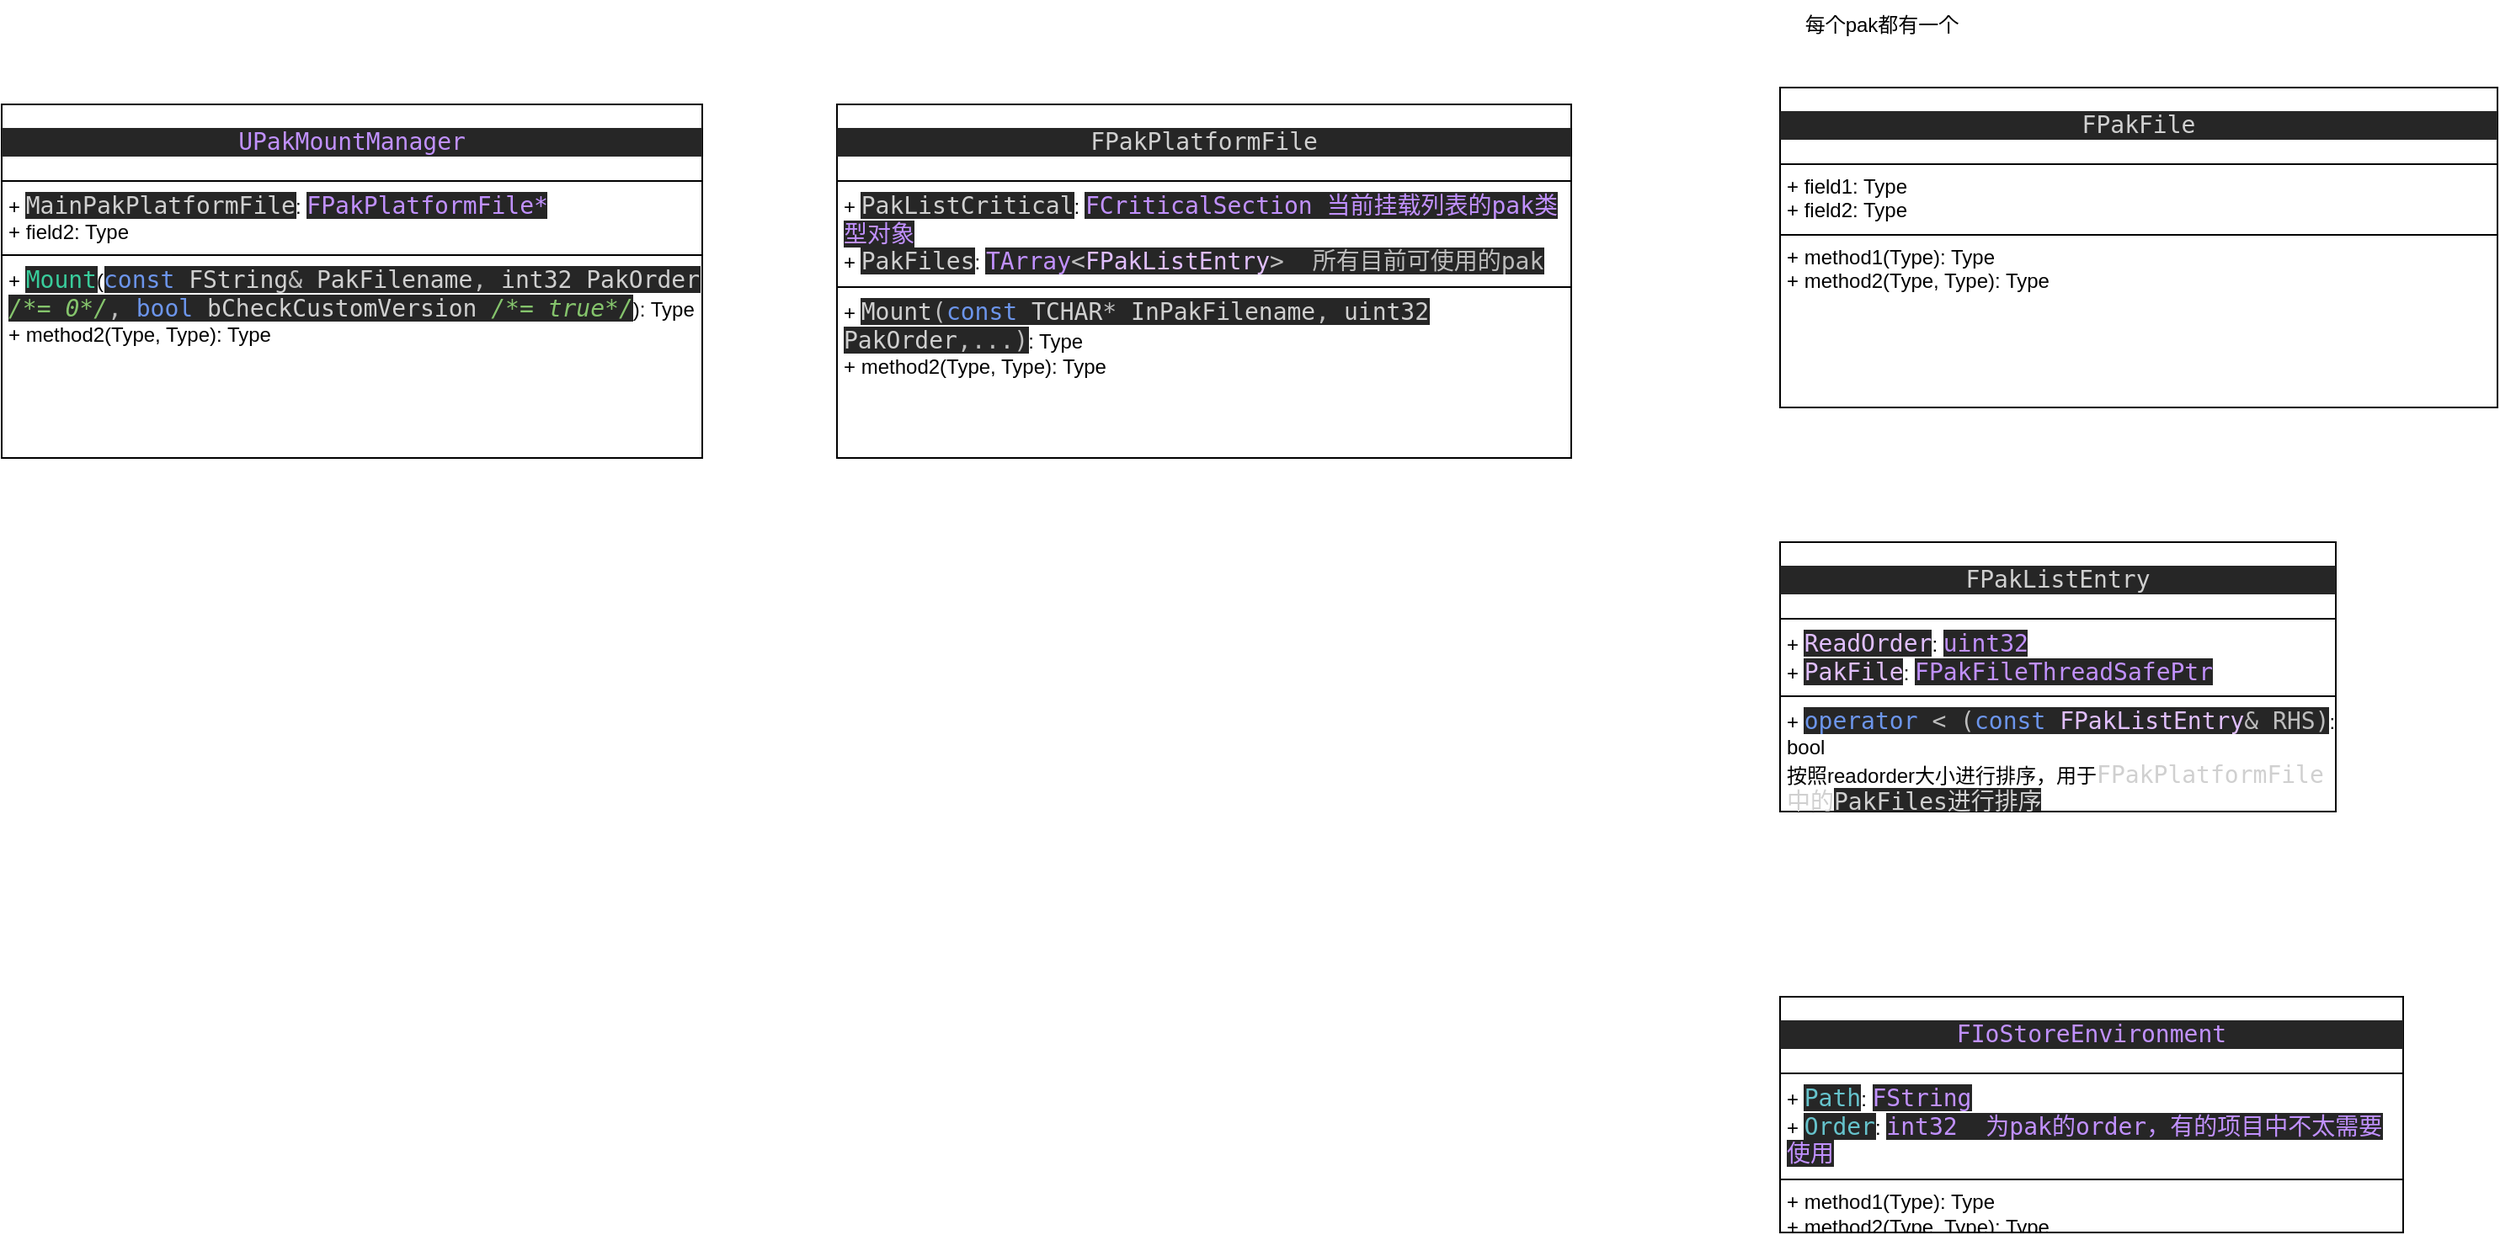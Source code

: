 <mxfile version="27.0.3" pages="3">
  <diagram name="pak以及package及其manager等的结构" id="0_DPDlmNHJ0jKNYms1wm">
    <mxGraphModel dx="1188" dy="604" grid="1" gridSize="10" guides="1" tooltips="1" connect="1" arrows="1" fold="1" page="1" pageScale="1" pageWidth="827" pageHeight="1169" math="0" shadow="0">
      <root>
        <mxCell id="0" />
        <mxCell id="1" parent="0" />
        <mxCell id="tK5wpsxRvF1ldBvmmodE-6" value="&lt;div style=&quot;background-color: rgb(38, 38, 38); color: rgb(208, 208, 208);&quot;&gt;&lt;pre style=&quot;text-align: center; font-family: &amp;quot;JetBrains Mono&amp;quot;, monospace; font-size: 10.5pt;&quot;&gt;&lt;span style=&quot;color: rgb(193, 145, 255);&quot;&gt;UPakMountManager&lt;/span&gt;&lt;/pre&gt;&lt;/div&gt;&lt;hr size=&quot;1&quot; style=&quot;border-style:solid;&quot;&gt;&lt;p style=&quot;margin:0px;margin-left:4px;&quot;&gt;+&amp;nbsp;&lt;span style=&quot;font-family: &amp;quot;JetBrains Mono&amp;quot;, monospace; font-size: 10.5pt; background-color: rgb(38, 38, 38); color: rgb(208, 208, 208);&quot;&gt;MainPakPlatformFile&lt;/span&gt;&lt;span style=&quot;background-color: transparent; color: light-dark(rgb(0, 0, 0), rgb(255, 255, 255));&quot;&gt;:&amp;nbsp;&lt;/span&gt;&lt;span style=&quot;color: rgb(193, 145, 255); font-family: &amp;quot;JetBrains Mono&amp;quot;, monospace; font-size: 10.5pt; background-color: rgb(38, 38, 38);&quot;&gt;FPakPlatformFile*&lt;/span&gt;&lt;/p&gt;&lt;p style=&quot;margin:0px;margin-left:4px;&quot;&gt;+ field2: Type&lt;/p&gt;&lt;hr size=&quot;1&quot; style=&quot;border-style:solid;&quot;&gt;&lt;p style=&quot;margin:0px;margin-left:4px;&quot;&gt;+&amp;nbsp;&lt;span style=&quot;color: rgb(57, 204, 155); font-family: &amp;quot;JetBrains Mono&amp;quot;, monospace; font-size: 10.5pt; background-color: rgb(38, 38, 38);&quot;&gt;Mount&lt;/span&gt;&lt;span style=&quot;background-color: transparent; color: light-dark(rgb(0, 0, 0), rgb(255, 255, 255));&quot;&gt;(&lt;/span&gt;&lt;span style=&quot;font-family: &amp;quot;JetBrains Mono&amp;quot;, monospace; font-size: 10.5pt; background-color: rgb(38, 38, 38); color: rgb(108, 149, 235);&quot;&gt;const &lt;/span&gt;&lt;span style=&quot;font-family: &amp;quot;JetBrains Mono&amp;quot;, monospace; font-size: 10.5pt; background-color: rgb(38, 38, 38); color: rgb(208, 208, 208);&quot;&gt;FString&lt;/span&gt;&lt;span style=&quot;font-family: &amp;quot;JetBrains Mono&amp;quot;, monospace; font-size: 10.5pt; background-color: rgb(38, 38, 38); color: rgb(189, 189, 189);&quot;&gt;&amp;amp; &lt;/span&gt;&lt;span style=&quot;font-family: &amp;quot;JetBrains Mono&amp;quot;, monospace; font-size: 10.5pt; background-color: rgb(38, 38, 38); color: rgb(208, 208, 208);&quot;&gt;PakFilename&lt;/span&gt;&lt;span style=&quot;font-family: &amp;quot;JetBrains Mono&amp;quot;, monospace; font-size: 10.5pt; background-color: rgb(38, 38, 38); color: rgb(189, 189, 189);&quot;&gt;, &lt;/span&gt;&lt;span style=&quot;font-family: &amp;quot;JetBrains Mono&amp;quot;, monospace; font-size: 10.5pt; background-color: rgb(38, 38, 38); color: rgb(208, 208, 208);&quot;&gt;int32 PakOrder &lt;/span&gt;&lt;span style=&quot;font-family: &amp;quot;JetBrains Mono&amp;quot;, monospace; font-size: 10.5pt; background-color: rgb(38, 38, 38); color: rgb(133, 196, 108); font-style: italic;&quot;&gt;/*= 0*/&lt;/span&gt;&lt;span style=&quot;font-family: &amp;quot;JetBrains Mono&amp;quot;, monospace; font-size: 10.5pt; background-color: rgb(38, 38, 38); color: rgb(189, 189, 189);&quot;&gt;, &lt;/span&gt;&lt;span style=&quot;font-family: &amp;quot;JetBrains Mono&amp;quot;, monospace; font-size: 10.5pt; background-color: rgb(38, 38, 38); color: rgb(108, 149, 235);&quot;&gt;bool &lt;/span&gt;&lt;span style=&quot;font-family: &amp;quot;JetBrains Mono&amp;quot;, monospace; font-size: 10.5pt; background-color: rgb(38, 38, 38); color: rgb(208, 208, 208);&quot;&gt;bCheckCustomVersion &lt;/span&gt;&lt;span style=&quot;font-family: &amp;quot;JetBrains Mono&amp;quot;, monospace; font-size: 10.5pt; background-color: rgb(38, 38, 38); color: rgb(133, 196, 108); font-style: italic;&quot;&gt;/*= true*/&lt;/span&gt;&lt;span style=&quot;background-color: transparent; color: light-dark(rgb(0, 0, 0), rgb(255, 255, 255));&quot;&gt;): Type&lt;/span&gt;&lt;/p&gt;&lt;p style=&quot;margin:0px;margin-left:4px;&quot;&gt;+ method2(Type, Type): Type&lt;/p&gt;" style="verticalAlign=top;align=left;overflow=fill;html=1;whiteSpace=wrap;" vertex="1" parent="1">
          <mxGeometry x="44" y="70" width="416" height="210" as="geometry" />
        </mxCell>
        <mxCell id="tK5wpsxRvF1ldBvmmodE-7" value="&lt;div style=&quot;background-color: rgb(38, 38, 38); color: rgb(208, 208, 208);&quot;&gt;&lt;pre style=&quot;text-align: center; font-family: &amp;quot;JetBrains Mono&amp;quot;, monospace; font-size: 10.5pt;&quot;&gt;FPakPlatformFile&lt;/pre&gt;&lt;/div&gt;&lt;hr size=&quot;1&quot; style=&quot;border-style:solid;&quot;&gt;&lt;p style=&quot;margin:0px;margin-left:4px;&quot;&gt;+&amp;nbsp;&lt;span style=&quot;font-family: &amp;quot;JetBrains Mono&amp;quot;, monospace; font-size: 10.5pt; background-color: rgb(38, 38, 38); color: rgb(208, 208, 208);&quot;&gt;PakListCritical&lt;/span&gt;&lt;span style=&quot;background-color: transparent; color: light-dark(rgb(0, 0, 0), rgb(255, 255, 255));&quot;&gt;:&amp;nbsp;&lt;/span&gt;&lt;span style=&quot;color: rgb(193, 145, 255); font-family: &amp;quot;JetBrains Mono&amp;quot;, monospace; font-size: 10.5pt; background-color: rgb(38, 38, 38);&quot;&gt;FCriticalSection 当前挂载列表的pak类型对象&lt;/span&gt;&lt;/p&gt;&lt;p style=&quot;margin:0px;margin-left:4px;&quot;&gt;+&amp;nbsp;&lt;span style=&quot;font-family: &amp;quot;JetBrains Mono&amp;quot;, monospace; font-size: 10.5pt; background-color: rgb(38, 38, 38); color: rgb(208, 208, 208);&quot;&gt;PakFiles&lt;/span&gt;&lt;span style=&quot;background-color: transparent; color: light-dark(rgb(0, 0, 0), rgb(255, 255, 255));&quot;&gt;:&amp;nbsp;&lt;/span&gt;&lt;span style=&quot;font-family: &amp;quot;JetBrains Mono&amp;quot;, monospace; font-size: 10.5pt; background-color: rgb(38, 38, 38); color: rgb(193, 145, 255);&quot;&gt;TArray&lt;/span&gt;&lt;span style=&quot;font-family: &amp;quot;JetBrains Mono&amp;quot;, monospace; font-size: 10.5pt; background-color: rgb(38, 38, 38); color: rgb(189, 189, 189);&quot;&gt;&amp;lt;&lt;/span&gt;&lt;span style=&quot;font-family: &amp;quot;JetBrains Mono&amp;quot;, monospace; font-size: 10.5pt; background-color: rgb(38, 38, 38); color: rgb(225, 191, 255);&quot;&gt;FPakListEntry&lt;/span&gt;&lt;span style=&quot;font-family: &amp;quot;JetBrains Mono&amp;quot;, monospace; font-size: 10.5pt; background-color: rgb(38, 38, 38); color: rgb(189, 189, 189);&quot;&gt;&amp;gt;&amp;nbsp; 所有目前可使用的pak&lt;/span&gt;&lt;/p&gt;&lt;hr size=&quot;1&quot; style=&quot;border-style:solid;&quot;&gt;&lt;p style=&quot;margin:0px;margin-left:4px;&quot;&gt;+&amp;nbsp;&lt;span style=&quot;font-family: &amp;quot;JetBrains Mono&amp;quot;, monospace; font-size: 10.5pt; background-color: rgb(38, 38, 38); color: rgb(208, 208, 208);&quot;&gt;Mount&lt;/span&gt;&lt;span style=&quot;font-family: &amp;quot;JetBrains Mono&amp;quot;, monospace; font-size: 10.5pt; background-color: rgb(38, 38, 38); color: rgb(189, 189, 189);&quot;&gt;(&lt;/span&gt;&lt;span style=&quot;font-family: &amp;quot;JetBrains Mono&amp;quot;, monospace; font-size: 10.5pt; background-color: rgb(38, 38, 38); color: rgb(108, 149, 235);&quot;&gt;const &lt;/span&gt;&lt;span style=&quot;font-family: &amp;quot;JetBrains Mono&amp;quot;, monospace; font-size: 10.5pt; background-color: rgb(38, 38, 38); color: rgb(208, 208, 208);&quot;&gt;TCHAR&lt;/span&gt;&lt;span style=&quot;font-family: &amp;quot;JetBrains Mono&amp;quot;, monospace; font-size: 10.5pt; background-color: rgb(38, 38, 38); color: rgb(189, 189, 189);&quot;&gt;* &lt;/span&gt;&lt;span style=&quot;font-family: &amp;quot;JetBrains Mono&amp;quot;, monospace; font-size: 10.5pt; background-color: rgb(38, 38, 38); color: rgb(208, 208, 208);&quot;&gt;InPakFilename&lt;/span&gt;&lt;span style=&quot;font-family: &amp;quot;JetBrains Mono&amp;quot;, monospace; font-size: 10.5pt; background-color: rgb(38, 38, 38); color: rgb(189, 189, 189);&quot;&gt;, &lt;/span&gt;&lt;span style=&quot;font-family: &amp;quot;JetBrains Mono&amp;quot;, monospace; font-size: 10.5pt; background-color: rgb(38, 38, 38); color: rgb(208, 208, 208);&quot;&gt;uint32 PakOrder&lt;/span&gt;&lt;span style=&quot;font-family: &amp;quot;JetBrains Mono&amp;quot;, monospace; font-size: 10.5pt; background-color: rgb(38, 38, 38); color: rgb(189, 189, 189);&quot;&gt;,...&lt;/span&gt;&lt;span style=&quot;font-family: &amp;quot;JetBrains Mono&amp;quot;, monospace; font-size: 10.5pt; background-color: rgb(38, 38, 38); color: rgb(189, 189, 189);&quot;&gt;)&lt;/span&gt;&lt;span style=&quot;background-color: transparent; color: light-dark(rgb(0, 0, 0), rgb(255, 255, 255));&quot;&gt;: Type&lt;/span&gt;&lt;/p&gt;&lt;p style=&quot;margin:0px;margin-left:4px;&quot;&gt;+ method2(Type, Type): Type&lt;/p&gt;" style="verticalAlign=top;align=left;overflow=fill;html=1;whiteSpace=wrap;" vertex="1" parent="1">
          <mxGeometry x="540" y="70" width="436" height="210" as="geometry" />
        </mxCell>
        <mxCell id="hQ2-ZtLPo1GwIaWoY0Od-1" value="&lt;div style=&quot;background-color: rgb(38, 38, 38); color: rgb(208, 208, 208);&quot;&gt;&lt;pre style=&quot;text-align: center; font-family: &amp;quot;JetBrains Mono&amp;quot;, monospace; font-size: 10.5pt;&quot;&gt;FPakFile&lt;/pre&gt;&lt;/div&gt;&lt;hr size=&quot;1&quot; style=&quot;border-style:solid;&quot;&gt;&lt;p style=&quot;margin:0px;margin-left:4px;&quot;&gt;+ field1: Type&lt;br&gt;+ field2: Type&lt;/p&gt;&lt;hr size=&quot;1&quot; style=&quot;border-style:solid;&quot;&gt;&lt;p style=&quot;margin:0px;margin-left:4px;&quot;&gt;+ method1(Type): Type&lt;br&gt;+ method2(Type, Type): Type&lt;/p&gt;" style="verticalAlign=top;align=left;overflow=fill;html=1;whiteSpace=wrap;" vertex="1" parent="1">
          <mxGeometry x="1100" y="60" width="426" height="190" as="geometry" />
        </mxCell>
        <mxCell id="FZzGC6UmZN0Z1_uC-y65-1" value="&lt;div style=&quot;background-color: rgb(38, 38, 38); color: rgb(208, 208, 208);&quot;&gt;&lt;pre style=&quot;text-align: center; font-family: &amp;quot;JetBrains Mono&amp;quot;, monospace; font-size: 10.5pt;&quot;&gt;FPakListEntry&lt;/pre&gt;&lt;/div&gt;&lt;hr size=&quot;1&quot; style=&quot;border-style:solid;&quot;&gt;&lt;p style=&quot;margin:0px;margin-left:4px;&quot;&gt;+&amp;nbsp;&lt;span style=&quot;color: rgb(225, 191, 255); font-family: &amp;quot;JetBrains Mono&amp;quot;, monospace; font-size: 10.5pt; background-color: rgb(38, 38, 38);&quot;&gt;ReadOrder&lt;/span&gt;&lt;span style=&quot;background-color: transparent; color: light-dark(rgb(0, 0, 0), rgb(255, 255, 255));&quot;&gt;:&amp;nbsp;&lt;/span&gt;&lt;span style=&quot;color: rgb(193, 145, 255); font-family: &amp;quot;JetBrains Mono&amp;quot;, monospace; font-size: 10.5pt; background-color: rgb(38, 38, 38);&quot;&gt;uint32&lt;/span&gt;&lt;/p&gt;&lt;p style=&quot;margin:0px;margin-left:4px;&quot;&gt;+&amp;nbsp;&lt;span style=&quot;color: rgb(225, 191, 255); font-family: &amp;quot;JetBrains Mono&amp;quot;, monospace; font-size: 10.5pt; background-color: rgb(38, 38, 38);&quot;&gt;PakFile&lt;/span&gt;&lt;span style=&quot;background-color: transparent; color: light-dark(rgb(0, 0, 0), rgb(255, 255, 255));&quot;&gt;:&amp;nbsp;&lt;/span&gt;&lt;span style=&quot;color: rgb(193, 145, 255); font-family: &amp;quot;JetBrains Mono&amp;quot;, monospace; font-size: 10.5pt; background-color: rgb(38, 38, 38);&quot;&gt;FPakFileThreadSafePtr&lt;/span&gt;&lt;/p&gt;&lt;hr size=&quot;1&quot; style=&quot;border-style:solid;&quot;&gt;&lt;p style=&quot;margin:0px;margin-left:4px;&quot;&gt;+&amp;nbsp;&lt;span style=&quot;font-family: &amp;quot;JetBrains Mono&amp;quot;, monospace; font-size: 10.5pt; background-color: rgb(38, 38, 38); color: rgb(108, 149, 235);&quot;&gt;operator &lt;/span&gt;&lt;span style=&quot;font-family: &amp;quot;JetBrains Mono&amp;quot;, monospace; font-size: 10.5pt; background-color: rgb(38, 38, 38); color: rgb(189, 189, 189);&quot;&gt;&amp;lt; (&lt;/span&gt;&lt;span style=&quot;font-family: &amp;quot;JetBrains Mono&amp;quot;, monospace; font-size: 10.5pt; background-color: rgb(38, 38, 38); color: rgb(108, 149, 235);&quot;&gt;const &lt;/span&gt;&lt;span style=&quot;font-family: &amp;quot;JetBrains Mono&amp;quot;, monospace; font-size: 10.5pt; background-color: rgb(38, 38, 38); color: rgb(225, 191, 255);&quot;&gt;FPakListEntry&lt;/span&gt;&lt;span style=&quot;font-family: &amp;quot;JetBrains Mono&amp;quot;, monospace; font-size: 10.5pt; background-color: rgb(38, 38, 38); color: rgb(189, 189, 189);&quot;&gt;&amp;amp; RHS)&lt;/span&gt;&lt;span style=&quot;background-color: transparent; color: light-dark(rgb(0, 0, 0), rgb(255, 255, 255));&quot;&gt;: bool&lt;/span&gt;&lt;/p&gt;&lt;p style=&quot;margin:0px;margin-left:4px;&quot;&gt;&lt;span style=&quot;background-color: transparent; color: light-dark(rgb(0, 0, 0), rgb(255, 255, 255));&quot;&gt;按照readorder大小进行排序，用于&lt;/span&gt;&lt;span style=&quot;color: rgb(208, 208, 208); font-family: &amp;quot;JetBrains Mono&amp;quot;, monospace; font-size: 10.5pt; text-align: center; background-color: transparent;&quot;&gt;FPakPlatformFile中的&lt;/span&gt;&lt;span style=&quot;background-color: rgb(38, 38, 38); color: rgb(208, 208, 208); font-family: &amp;quot;JetBrains Mono&amp;quot;, monospace; font-size: 14px;&quot;&gt;PakFiles进行排序&lt;/span&gt;&lt;/p&gt;" style="verticalAlign=top;align=left;overflow=fill;html=1;whiteSpace=wrap;" vertex="1" parent="1">
          <mxGeometry x="1100" y="330" width="330" height="160" as="geometry" />
        </mxCell>
        <mxCell id="kJ8E08m2kDe41h8lUd5h-1" value="每个pak都有一个" style="text;html=1;align=center;verticalAlign=middle;resizable=0;points=[];autosize=1;strokeColor=none;fillColor=none;" vertex="1" parent="1">
          <mxGeometry x="1105" y="8" width="110" height="30" as="geometry" />
        </mxCell>
        <mxCell id="kJ8E08m2kDe41h8lUd5h-2" value="&lt;div style=&quot;background-color: rgb(38, 38, 38); color: rgb(208, 208, 208);&quot;&gt;&lt;pre style=&quot;text-align: center; font-family: &amp;quot;JetBrains Mono&amp;quot;, monospace; font-size: 10.5pt;&quot;&gt;&lt;span style=&quot;color: rgb(193, 145, 255);&quot;&gt;FIoStoreEnvironment&lt;/span&gt;&lt;/pre&gt;&lt;/div&gt;&lt;hr size=&quot;1&quot; style=&quot;border-style:solid;&quot;&gt;&lt;p style=&quot;margin:0px;margin-left:4px;&quot;&gt;+&amp;nbsp;&lt;span style=&quot;color: rgb(102, 195, 204); font-family: &amp;quot;JetBrains Mono&amp;quot;, monospace; font-size: 10.5pt; background-color: rgb(38, 38, 38);&quot;&gt;Path&lt;/span&gt;&lt;span style=&quot;background-color: transparent; color: light-dark(rgb(0, 0, 0), rgb(255, 255, 255));&quot;&gt;:&amp;nbsp;&lt;/span&gt;&lt;span style=&quot;color: rgb(193, 145, 255); font-family: &amp;quot;JetBrains Mono&amp;quot;, monospace; font-size: 10.5pt; background-color: rgb(38, 38, 38);&quot;&gt;FString&lt;/span&gt;&lt;/p&gt;&lt;p style=&quot;margin:0px;margin-left:4px;&quot;&gt;+&amp;nbsp;&lt;span style=&quot;color: rgb(102, 195, 204); font-family: &amp;quot;JetBrains Mono&amp;quot;, monospace; font-size: 10.5pt; background-color: rgb(38, 38, 38);&quot;&gt;Order&lt;/span&gt;&lt;span style=&quot;background-color: transparent; color: light-dark(rgb(0, 0, 0), rgb(255, 255, 255));&quot;&gt;:&amp;nbsp;&lt;/span&gt;&lt;span style=&quot;color: rgb(193, 145, 255); font-family: &amp;quot;JetBrains Mono&amp;quot;, monospace; font-size: 10.5pt; background-color: rgb(38, 38, 38);&quot;&gt;int32&amp;nbsp; 为pak的order，有的项目中不太需要使用&lt;/span&gt;&lt;/p&gt;&lt;hr size=&quot;1&quot; style=&quot;border-style:solid;&quot;&gt;&lt;p style=&quot;margin:0px;margin-left:4px;&quot;&gt;+ method1(Type): Type&lt;br&gt;+ method2(Type, Type): Type&lt;/p&gt;" style="verticalAlign=top;align=left;overflow=fill;html=1;whiteSpace=wrap;" vertex="1" parent="1">
          <mxGeometry x="1100" y="600" width="370" height="140" as="geometry" />
        </mxCell>
      </root>
    </mxGraphModel>
  </diagram>
  <diagram id="jfqqeZHNTqThtDHwi7uc" name="mount的操作">
    <mxGraphModel dx="815" dy="414" grid="1" gridSize="10" guides="1" tooltips="1" connect="1" arrows="1" fold="1" page="1" pageScale="1" pageWidth="827" pageHeight="1169" math="0" shadow="0">
      <root>
        <mxCell id="0" />
        <mxCell id="1" parent="0" />
        <mxCell id="dUGrjxhnX0BmQxLr7an7-1" value="&lt;div style=&quot;background-color:#262626;color:#d0d0d0&quot;&gt;&lt;pre style=&quot;font-family:&#39;JetBrains Mono&#39;,monospace;font-size:10.5pt;&quot;&gt;&lt;span style=&quot;color:#c191ff;&quot;&gt;UPakMountManager&lt;/span&gt;&lt;/pre&gt;&lt;/div&gt;" style="shape=umlLifeline;perimeter=lifelinePerimeter;whiteSpace=wrap;html=1;container=1;dropTarget=0;collapsible=0;recursiveResize=0;outlineConnect=0;portConstraint=eastwest;newEdgeStyle={&quot;curved&quot;:0,&quot;rounded&quot;:0};" vertex="1" parent="1">
          <mxGeometry x="110" y="40" width="120" height="1030" as="geometry" />
        </mxCell>
        <mxCell id="dUGrjxhnX0BmQxLr7an7-2" value="&lt;div style=&quot;background-color:#262626;color:#d0d0d0&quot;&gt;&lt;pre style=&quot;font-family:&#39;JetBrains Mono&#39;,monospace;font-size:10.5pt;&quot;&gt;&lt;span style=&quot;color:#39cc9b;&quot;&gt;Mount&lt;/span&gt;&lt;/pre&gt;&lt;/div&gt;" style="html=1;points=[[0,0,0,0,5],[0,1,0,0,-5],[1,0,0,0,5],[1,1,0,0,-5]];perimeter=orthogonalPerimeter;outlineConnect=0;targetShapes=umlLifeline;portConstraint=eastwest;newEdgeStyle={&quot;curved&quot;:0,&quot;rounded&quot;:0};" vertex="1" parent="dUGrjxhnX0BmQxLr7an7-1">
          <mxGeometry x="55" y="100" width="10" height="80" as="geometry" />
        </mxCell>
        <mxCell id="dUGrjxhnX0BmQxLr7an7-3" value="pakpath、pakorder" style="html=1;verticalAlign=bottom;startArrow=oval;endArrow=block;startSize=8;curved=0;rounded=0;entryX=0;entryY=0;entryDx=0;entryDy=5;" edge="1" target="dUGrjxhnX0BmQxLr7an7-2" parent="dUGrjxhnX0BmQxLr7an7-1">
          <mxGeometry relative="1" as="geometry">
            <mxPoint x="-90" y="105" as="sourcePoint" />
          </mxGeometry>
        </mxCell>
        <mxCell id="TVfw_28wMfbiFmcSkRsu-1" value="&lt;div style=&quot;background-color:#262626;color:#d0d0d0&quot;&gt;&lt;pre style=&quot;font-family:&#39;JetBrains Mono&#39;,monospace;font-size:10.5pt;&quot;&gt;FPakPlatformFile&lt;/pre&gt;&lt;/div&gt;" style="shape=umlLifeline;perimeter=lifelinePerimeter;whiteSpace=wrap;html=1;container=1;dropTarget=0;collapsible=0;recursiveResize=0;outlineConnect=0;portConstraint=eastwest;newEdgeStyle={&quot;curved&quot;:0,&quot;rounded&quot;:0};" vertex="1" parent="1">
          <mxGeometry x="350" y="40" width="150" height="1020" as="geometry" />
        </mxCell>
        <mxCell id="EauwsQtLT6DPRkkVXzpP-1" value="&lt;div style=&quot;background-color:#262626;color:#d0d0d0&quot;&gt;&lt;pre style=&quot;font-family:&#39;JetBrains Mono&#39;,monospace;font-size:10.5pt;&quot;&gt;Mount&lt;/pre&gt;&lt;/div&gt;" style="html=1;points=[[0,0,0,0,5],[0,1,0,0,-5],[1,0,0,0,5],[1,1,0,0,-5]];perimeter=orthogonalPerimeter;outlineConnect=0;targetShapes=umlLifeline;portConstraint=eastwest;newEdgeStyle={&quot;curved&quot;:0,&quot;rounded&quot;:0};" vertex="1" parent="TVfw_28wMfbiFmcSkRsu-1">
          <mxGeometry x="70" y="110" width="10" height="880" as="geometry" />
        </mxCell>
        <mxCell id="EauwsQtLT6DPRkkVXzpP-2" value="dispatch" style="html=1;verticalAlign=bottom;endArrow=block;curved=0;rounded=0;entryX=0;entryY=0;entryDx=0;entryDy=5;" edge="1" target="EauwsQtLT6DPRkkVXzpP-1" parent="1" source="dUGrjxhnX0BmQxLr7an7-2">
          <mxGeometry relative="1" as="geometry">
            <mxPoint x="350" y="165" as="sourcePoint" />
          </mxGeometry>
        </mxCell>
        <mxCell id="YwDVoJSgs7xIwq_od9NU-1" value="单例" style="text;html=1;align=center;verticalAlign=middle;resizable=0;points=[];autosize=1;strokeColor=none;fillColor=none;" vertex="1" parent="1">
          <mxGeometry x="145" y="10" width="50" height="30" as="geometry" />
        </mxCell>
        <mxCell id="YwDVoJSgs7xIwq_od9NU-2" value="单例" style="text;html=1;align=center;verticalAlign=middle;resizable=0;points=[];autosize=1;strokeColor=none;fillColor=none;" vertex="1" parent="1">
          <mxGeometry x="400" y="10" width="50" height="30" as="geometry" />
        </mxCell>
        <mxCell id="DzFxNJEAzILBg7Lo-2D_-1" value="&lt;div style=&quot;background-color:#262626;color:#d0d0d0&quot;&gt;&lt;pre style=&quot;font-family:&#39;JetBrains Mono&#39;,monospace;font-size:10.5pt;&quot;&gt;&lt;span style=&quot;color:#39cc9b;&quot;&gt;FPakFile&lt;/span&gt;&lt;/pre&gt;&lt;/div&gt;" style="shape=umlLifeline;perimeter=lifelinePerimeter;whiteSpace=wrap;html=1;container=1;dropTarget=0;collapsible=0;recursiveResize=0;outlineConnect=0;portConstraint=eastwest;newEdgeStyle={&quot;curved&quot;:0,&quot;rounded&quot;:0};" vertex="1" parent="1">
          <mxGeometry x="580" y="40" width="100" height="1010" as="geometry" />
        </mxCell>
        <mxCell id="DzFxNJEAzILBg7Lo-2D_-2" value="&lt;pre style=&quot;color: rgb(208, 208, 208); font-family: &amp;quot;JetBrains Mono&amp;quot;, monospace; font-size: 10.5pt;&quot;&gt;&lt;span style=&quot;color: rgb(57, 204, 155);&quot;&gt;FPakFile&lt;/span&gt;&lt;/pre&gt;" style="html=1;points=[[0,0,0,0,5],[0,1,0,0,-5],[1,0,0,0,5],[1,1,0,0,-5]];perimeter=orthogonalPerimeter;outlineConnect=0;targetShapes=umlLifeline;portConstraint=eastwest;newEdgeStyle={&quot;curved&quot;:0,&quot;rounded&quot;:0};" vertex="1" parent="DzFxNJEAzILBg7Lo-2D_-1">
          <mxGeometry x="45" y="160" width="10" height="80" as="geometry" />
        </mxCell>
        <mxCell id="DzFxNJEAzILBg7Lo-2D_-3" value="dispatch" style="html=1;verticalAlign=bottom;endArrow=block;curved=0;rounded=0;entryX=0;entryY=0;entryDx=0;entryDy=5;" edge="1" target="DzFxNJEAzILBg7Lo-2D_-2" parent="1">
          <mxGeometry relative="1" as="geometry">
            <mxPoint x="430" y="205" as="sourcePoint" />
          </mxGeometry>
        </mxCell>
        <mxCell id="DzFxNJEAzILBg7Lo-2D_-4" value="sharedptr对象pak&lt;div&gt;有专有了类型FPakFileThreadSafePtr&lt;/div&gt;" style="html=1;verticalAlign=bottom;endArrow=open;dashed=1;endSize=8;curved=0;rounded=0;exitX=0;exitY=1;exitDx=0;exitDy=-5;" edge="1" source="DzFxNJEAzILBg7Lo-2D_-2" parent="1">
          <mxGeometry x="0.002" relative="1" as="geometry">
            <mxPoint x="430" y="275" as="targetPoint" />
            <mxPoint as="offset" />
          </mxGeometry>
        </mxCell>
        <mxCell id="DzFxNJEAzILBg7Lo-2D_-5" value="&lt;div style=&quot;background-color:#262626;color:#d0d0d0&quot;&gt;&lt;pre style=&quot;font-family:&#39;JetBrains Mono&#39;,monospace;font-size:10.5pt;&quot;&gt;FPakListEntry&lt;/pre&gt;&lt;/div&gt;" style="shape=umlLifeline;perimeter=lifelinePerimeter;whiteSpace=wrap;html=1;container=1;dropTarget=0;collapsible=0;recursiveResize=0;outlineConnect=0;portConstraint=eastwest;newEdgeStyle={&quot;curved&quot;:0,&quot;rounded&quot;:0};" vertex="1" parent="1">
          <mxGeometry x="770" y="40" width="100" height="980" as="geometry" />
        </mxCell>
        <mxCell id="DzFxNJEAzILBg7Lo-2D_-6" value="&lt;div style=&quot;background-color:#262626;color:#d0d0d0&quot;&gt;&lt;pre style=&quot;font-family:&#39;JetBrains Mono&#39;,monospace;font-size:10.5pt;&quot;&gt;FPakListEntry&lt;/pre&gt;&lt;/div&gt;" style="html=1;points=[[0,0,0,0,5],[0,1,0,0,-5],[1,0,0,0,5],[1,1,0,0,-5]];perimeter=orthogonalPerimeter;outlineConnect=0;targetShapes=umlLifeline;portConstraint=eastwest;newEdgeStyle={&quot;curved&quot;:0,&quot;rounded&quot;:0};" vertex="1" parent="DzFxNJEAzILBg7Lo-2D_-5">
          <mxGeometry x="45" y="290" width="10" height="80" as="geometry" />
        </mxCell>
        <mxCell id="DzFxNJEAzILBg7Lo-2D_-7" value="上面创建的sharedptr对象pak，pakorder" style="html=1;verticalAlign=bottom;endArrow=block;curved=0;rounded=0;entryX=0;entryY=0;entryDx=0;entryDy=5;" edge="1" target="DzFxNJEAzILBg7Lo-2D_-6" parent="1">
          <mxGeometry relative="1" as="geometry">
            <mxPoint x="430" y="335" as="sourcePoint" />
          </mxGeometry>
        </mxCell>
        <mxCell id="DzFxNJEAzILBg7Lo-2D_-8" value="不需要使用指针，直接返回栈上变量" style="html=1;verticalAlign=bottom;endArrow=open;dashed=1;endSize=8;curved=0;rounded=0;exitX=0;exitY=1;exitDx=0;exitDy=-5;" edge="1" source="DzFxNJEAzILBg7Lo-2D_-6" parent="1">
          <mxGeometry relative="1" as="geometry">
            <mxPoint x="430" y="405" as="targetPoint" />
          </mxGeometry>
        </mxCell>
        <mxCell id="JU-Kzd-jczSb-onI6-9b-2" value="&lt;div style=&quot;background-color:#262626;color:#d0d0d0&quot;&gt;&lt;pre style=&quot;font-family:&#39;JetBrains Mono&#39;,monospace;font-size:10.5pt;&quot;&gt;&lt;span style=&quot;color:#66c3cc;&quot;&gt;PakFiles&lt;/span&gt;&lt;span style=&quot;color:#bdbdbd;&quot;&gt;.&lt;/span&gt;&lt;span style=&quot;color:#39cc9b;&quot;&gt;Add&lt;/span&gt;&lt;span style=&quot;color:#bdbdbd;&quot;&gt;(Entry);&lt;br&gt;&lt;/span&gt;&lt;span style=&quot;color:#66c3cc;&quot;&gt;PakFiles&lt;/span&gt;&lt;span style=&quot;color:#bdbdbd;&quot;&gt;.&lt;/span&gt;&lt;span style=&quot;color:#39cc9b;&quot;&gt;StableSort&lt;/span&gt;&lt;span style=&quot;color:#bdbdbd;&quot;&gt;();&lt;/span&gt;&lt;/pre&gt;&lt;/div&gt;" style="html=1;points=[[0,0,0,0,5],[0,1,0,0,-5],[1,0,0,0,5],[1,1,0,0,-5]];perimeter=orthogonalPerimeter;outlineConnect=0;targetShapes=umlLifeline;portConstraint=eastwest;newEdgeStyle={&quot;curved&quot;:0,&quot;rounded&quot;:0};" vertex="1" parent="1">
          <mxGeometry x="510" y="420" width="10" height="80" as="geometry" />
        </mxCell>
        <mxCell id="JU-Kzd-jczSb-onI6-9b-3" value="dispatch" style="html=1;verticalAlign=bottom;endArrow=block;curved=0;rounded=0;entryX=0;entryY=0;entryDx=0;entryDy=5;" edge="1" target="JU-Kzd-jczSb-onI6-9b-2" parent="1">
          <mxGeometry relative="1" as="geometry">
            <mxPoint x="430" y="425" as="sourcePoint" />
          </mxGeometry>
        </mxCell>
        <mxCell id="37FIQruh0kSxUwDy6xPs-1" value="&lt;div style=&quot;background-color:#262626;color:#d0d0d0&quot;&gt;&lt;pre style=&quot;font-family:&#39;JetBrains Mono&#39;,monospace;font-size:10.5pt;&quot;&gt;FIoStoreEnvironment&lt;/pre&gt;&lt;/div&gt;" style="shape=umlLifeline;perimeter=lifelinePerimeter;whiteSpace=wrap;html=1;container=1;dropTarget=0;collapsible=0;recursiveResize=0;outlineConnect=0;portConstraint=eastwest;newEdgeStyle={&quot;curved&quot;:0,&quot;rounded&quot;:0};" vertex="1" parent="1">
          <mxGeometry x="980" y="40" width="150" height="1010" as="geometry" />
        </mxCell>
        <mxCell id="37FIQruh0kSxUwDy6xPs-5" value="&lt;div style=&quot;background-color:#262626;color:#d0d0d0&quot;&gt;&lt;pre style=&quot;font-family:&#39;JetBrains Mono&#39;,monospace;font-size:10.5pt;&quot;&gt;InitializeFileEnvironment&lt;/pre&gt;&lt;/div&gt;" style="html=1;points=[[0,0,0,0,5],[0,1,0,0,-5],[1,0,0,0,5],[1,1,0,0,-5]];perimeter=orthogonalPerimeter;outlineConnect=0;targetShapes=umlLifeline;portConstraint=eastwest;newEdgeStyle={&quot;curved&quot;:0,&quot;rounded&quot;:0};" vertex="1" parent="37FIQruh0kSxUwDy6xPs-1">
          <mxGeometry x="70" y="505" width="10" height="80" as="geometry" />
        </mxCell>
        <mxCell id="37FIQruh0kSxUwDy6xPs-2" value="" style="endArrow=none;dashed=1;html=1;dashPattern=1 3;strokeWidth=2;rounded=0;" edge="1" parent="1">
          <mxGeometry width="50" height="50" relative="1" as="geometry">
            <mxPoint x="290" y="530" as="sourcePoint" />
            <mxPoint x="930" y="530" as="targetPoint" />
          </mxGeometry>
        </mxCell>
        <mxCell id="37FIQruh0kSxUwDy6xPs-3" value="到此处为止&lt;div&gt;&lt;br&gt;&lt;/div&gt;" style="text;html=1;align=center;verticalAlign=middle;resizable=0;points=[];autosize=1;strokeColor=none;fillColor=none;" vertex="1" parent="1">
          <mxGeometry x="250" y="483" width="80" height="40" as="geometry" />
        </mxCell>
        <mxCell id="37FIQruh0kSxUwDy6xPs-4" value="其中Entry的readerorder&lt;div&gt;就是传入的pakorder&lt;/div&gt;" style="text;html=1;align=center;verticalAlign=middle;resizable=0;points=[];autosize=1;strokeColor=none;fillColor=none;" vertex="1" parent="1">
          <mxGeometry x="505" y="473" width="150" height="40" as="geometry" />
        </mxCell>
        <mxCell id="37FIQruh0kSxUwDy6xPs-6" value="pakpath， pakorder" style="html=1;verticalAlign=bottom;endArrow=block;curved=0;rounded=0;entryX=0;entryY=0;entryDx=0;entryDy=5;" edge="1" target="37FIQruh0kSxUwDy6xPs-5" parent="1" source="EauwsQtLT6DPRkkVXzpP-1">
          <mxGeometry relative="1" as="geometry">
            <mxPoint x="980" y="550" as="sourcePoint" />
          </mxGeometry>
        </mxCell>
        <mxCell id="37FIQruh0kSxUwDy6xPs-8" value="给path和order赋值" style="text;html=1;align=center;verticalAlign=middle;resizable=0;points=[];autosize=1;strokeColor=none;fillColor=none;" vertex="1" parent="1">
          <mxGeometry x="1040" y="548" width="120" height="30" as="geometry" />
        </mxCell>
        <mxCell id="37FIQruh0kSxUwDy6xPs-9" style="edgeStyle=orthogonalEdgeStyle;rounded=0;orthogonalLoop=1;jettySize=auto;html=1;curved=0;exitX=0;exitY=1;exitDx=0;exitDy=-5;exitPerimeter=0;" edge="1" parent="1" source="37FIQruh0kSxUwDy6xPs-5" target="EauwsQtLT6DPRkkVXzpP-1">
          <mxGeometry relative="1" as="geometry">
            <Array as="points">
              <mxPoint x="580" y="620" />
              <mxPoint x="580" y="620" />
            </Array>
          </mxGeometry>
        </mxCell>
        <mxCell id="37FIQruh0kSxUwDy6xPs-10" value="传回类对象InStoreEnvironment" style="text;html=1;align=center;verticalAlign=middle;resizable=0;points=[];autosize=1;strokeColor=none;fillColor=none;" vertex="1" parent="1">
          <mxGeometry x="635" y="588" width="190" height="30" as="geometry" />
        </mxCell>
        <mxCell id="ZS0QMInGZjU9R_nPp7Ix-1" value="&lt;div style=&quot;background-color:#262626;color:#d0d0d0&quot;&gt;&lt;pre style=&quot;font-family:&#39;JetBrains Mono&#39;,monospace;font-size:10.5pt;&quot;&gt;&lt;span style=&quot;color:#c191ff;&quot;&gt;FIoDispatcher&lt;/span&gt;&lt;/pre&gt;&lt;/div&gt;" style="shape=umlLifeline;perimeter=lifelinePerimeter;whiteSpace=wrap;html=1;container=1;dropTarget=0;collapsible=0;recursiveResize=0;outlineConnect=0;portConstraint=eastwest;newEdgeStyle={&quot;curved&quot;:0,&quot;rounded&quot;:0};" vertex="1" parent="1">
          <mxGeometry x="1230" y="40" width="100" height="1020" as="geometry" />
        </mxCell>
        <mxCell id="ZS0QMInGZjU9R_nPp7Ix-2" value="&lt;div style=&quot;background-color:#262626;color:#d0d0d0&quot;&gt;&lt;pre style=&quot;font-family:&#39;JetBrains Mono&#39;,monospace;font-size:10.5pt;&quot;&gt;Mount&lt;/pre&gt;&lt;/div&gt;" style="html=1;points=[[0,0,0,0,5],[0,1,0,0,-5],[1,0,0,0,5],[1,1,0,0,-5]];perimeter=orthogonalPerimeter;outlineConnect=0;targetShapes=umlLifeline;portConstraint=eastwest;newEdgeStyle={&quot;curved&quot;:0,&quot;rounded&quot;:0};" vertex="1" parent="ZS0QMInGZjU9R_nPp7Ix-1">
          <mxGeometry x="45" y="650" width="10" height="220" as="geometry" />
        </mxCell>
        <mxCell id="ZS0QMInGZjU9R_nPp7Ix-3" value="pak相关的类对象，IoStoreEnvironment、EncryptionKeyGuid、EncrytionKey" style="html=1;verticalAlign=bottom;endArrow=block;curved=0;rounded=0;entryX=0;entryY=0;entryDx=0;entryDy=5;" edge="1" target="ZS0QMInGZjU9R_nPp7Ix-2" parent="1">
          <mxGeometry x="-0.001" relative="1" as="geometry">
            <mxPoint x="430" y="695" as="sourcePoint" />
            <mxPoint as="offset" />
          </mxGeometry>
        </mxCell>
      </root>
    </mxGraphModel>
  </diagram>
  <diagram id="ke8QqF78M7az4VyXPgjW" name="chunkgroup的mount调用">
    <mxGraphModel dx="1019" dy="518" grid="1" gridSize="10" guides="1" tooltips="1" connect="1" arrows="1" fold="1" page="1" pageScale="1" pageWidth="827" pageHeight="1169" math="0" shadow="0">
      <root>
        <mxCell id="0" />
        <mxCell id="1" parent="0" />
        <mxCell id="XZBVxyT88FbW8ml7EqwC-1" value="&lt;div style=&quot;background-color:#262626;color:#d0d0d0&quot;&gt;&lt;pre style=&quot;font-family:&#39;JetBrains Mono&#39;,monospace;font-size:10.5pt;&quot;&gt;&lt;span style=&quot;color:#c191ff;&quot;&gt;MoeChunkGroupManager&lt;/span&gt;&lt;/pre&gt;&lt;/div&gt;" style="shape=umlLifeline;perimeter=lifelinePerimeter;whiteSpace=wrap;html=1;container=1;dropTarget=0;collapsible=0;recursiveResize=0;outlineConnect=0;portConstraint=eastwest;newEdgeStyle={&quot;curved&quot;:0,&quot;rounded&quot;:0};" vertex="1" parent="1">
          <mxGeometry x="70" y="30" width="160" height="1060" as="geometry" />
        </mxCell>
        <mxCell id="XZBVxyT88FbW8ml7EqwC-2" value="&lt;div style=&quot;background-color:#262626;color:#d0d0d0&quot;&gt;&lt;pre style=&quot;font-family:&#39;JetBrains Mono&#39;,monospace;font-size:10.5pt;&quot;&gt;&lt;span style=&quot;color:#39cc9b;&quot;&gt;MountGroups&lt;/span&gt;&lt;/pre&gt;&lt;/div&gt;" style="html=1;points=[[0,0,0,0,5],[0,1,0,0,-5],[1,0,0,0,5],[1,1,0,0,-5]];perimeter=orthogonalPerimeter;outlineConnect=0;targetShapes=umlLifeline;portConstraint=eastwest;newEdgeStyle={&quot;curved&quot;:0,&quot;rounded&quot;:0};" vertex="1" parent="XZBVxyT88FbW8ml7EqwC-1">
          <mxGeometry x="75" y="70" width="10" height="570" as="geometry" />
        </mxCell>
        <mxCell id="XZBVxyT88FbW8ml7EqwC-3" value="&lt;div style=&quot;background-color:#262626;color:#d0d0d0&quot;&gt;&lt;pre style=&quot;font-family:&#39;JetBrains Mono&#39;,monospace;font-size:10.5pt;&quot;&gt;&lt;span style=&quot;color:#39cc9b;&quot;&gt;CheckGroupStateAndMount&lt;/span&gt;&lt;/pre&gt;&lt;/div&gt;" style="html=1;points=[[0,0,0,0,5],[0,1,0,0,-5],[1,0,0,0,5],[1,1,0,0,-5]];perimeter=orthogonalPerimeter;outlineConnect=0;targetShapes=umlLifeline;portConstraint=eastwest;newEdgeStyle={&quot;curved&quot;:0,&quot;rounded&quot;:0};" vertex="1" parent="XZBVxyT88FbW8ml7EqwC-1">
          <mxGeometry x="85" y="110" width="10" height="400" as="geometry" />
        </mxCell>
        <mxCell id="XZBVxyT88FbW8ml7EqwC-4" value="groupid" style="html=1;align=left;spacingLeft=2;endArrow=block;rounded=0;edgeStyle=orthogonalEdgeStyle;curved=0;rounded=0;" edge="1" target="XZBVxyT88FbW8ml7EqwC-3" parent="XZBVxyT88FbW8ml7EqwC-1">
          <mxGeometry relative="1" as="geometry">
            <mxPoint x="90" y="90" as="sourcePoint" />
            <Array as="points">
              <mxPoint x="120" y="120" />
            </Array>
          </mxGeometry>
        </mxCell>
        <mxCell id="XZBVxyT88FbW8ml7EqwC-5" value="&lt;div style=&quot;background-color:#262626;color:#d0d0d0&quot;&gt;&lt;pre style=&quot;font-family:&#39;JetBrains Mono&#39;,monospace;font-size:10.5pt;&quot;&gt;&lt;span style=&quot;color:#39cc9b;&quot;&gt;GetChunkGroupInfo&lt;/span&gt;&lt;/pre&gt;&lt;/div&gt;" style="html=1;points=[[0,0,0,0,5],[0,1,0,0,-5],[1,0,0,0,5],[1,1,0,0,-5]];perimeter=orthogonalPerimeter;outlineConnect=0;targetShapes=umlLifeline;portConstraint=eastwest;newEdgeStyle={&quot;curved&quot;:0,&quot;rounded&quot;:0};" vertex="1" parent="XZBVxyT88FbW8ml7EqwC-1">
          <mxGeometry x="95" y="160" width="10" height="130" as="geometry" />
        </mxCell>
        <mxCell id="XZBVxyT88FbW8ml7EqwC-6" value="groupid" style="html=1;align=left;spacingLeft=2;endArrow=block;rounded=0;edgeStyle=orthogonalEdgeStyle;curved=0;rounded=0;" edge="1" target="XZBVxyT88FbW8ml7EqwC-5" parent="XZBVxyT88FbW8ml7EqwC-1">
          <mxGeometry relative="1" as="geometry">
            <mxPoint x="100" y="140" as="sourcePoint" />
            <Array as="points">
              <mxPoint x="130" y="170" />
            </Array>
          </mxGeometry>
        </mxCell>
        <mxCell id="XZBVxyT88FbW8ml7EqwC-16" value="&lt;div style=&quot;background-color:#262626;color:#d0d0d0&quot;&gt;&lt;pre style=&quot;font-family:&#39;JetBrains Mono&#39;,monospace;font-size:10.5pt;&quot;&gt;&lt;span style=&quot;color:#39cc9b;&quot;&gt;MountGroup&lt;/span&gt;&lt;/pre&gt;&lt;/div&gt;" style="html=1;points=[[0,0,0,0,5],[0,1,0,0,-5],[1,0,0,0,5],[1,1,0,0,-5]];perimeter=orthogonalPerimeter;outlineConnect=0;targetShapes=umlLifeline;portConstraint=eastwest;newEdgeStyle={&quot;curved&quot;:0,&quot;rounded&quot;:0};" vertex="1" parent="XZBVxyT88FbW8ml7EqwC-1">
          <mxGeometry x="95" y="370" width="10" height="80" as="geometry" />
        </mxCell>
        <mxCell id="XZBVxyT88FbW8ml7EqwC-17" value="groupid" style="html=1;align=left;spacingLeft=2;endArrow=block;rounded=0;edgeStyle=orthogonalEdgeStyle;curved=0;rounded=0;" edge="1" target="XZBVxyT88FbW8ml7EqwC-16" parent="XZBVxyT88FbW8ml7EqwC-1">
          <mxGeometry relative="1" as="geometry">
            <mxPoint x="100" y="350" as="sourcePoint" />
            <Array as="points">
              <mxPoint x="130" y="380" />
            </Array>
          </mxGeometry>
        </mxCell>
        <mxCell id="XZBVxyT88FbW8ml7EqwC-7" value="&lt;pre style=&quot;color: rgb(208, 208, 208); font-family: &amp;quot;JetBrains Mono&amp;quot;, monospace; font-size: 10.5pt;&quot;&gt;&lt;span style=&quot;color: rgb(193, 145, 255);&quot;&gt;MoeChunkGroupDownloadSchedule&lt;/span&gt;&lt;/pre&gt;" style="shape=umlLifeline;perimeter=lifelinePerimeter;whiteSpace=wrap;html=1;container=1;dropTarget=0;collapsible=0;recursiveResize=0;outlineConnect=0;portConstraint=eastwest;newEdgeStyle={&quot;curved&quot;:0,&quot;rounded&quot;:0};" vertex="1" parent="1">
          <mxGeometry x="300" y="30" width="240" height="1040" as="geometry" />
        </mxCell>
        <mxCell id="XZBVxyT88FbW8ml7EqwC-8" value="&lt;div style=&quot;background-color: rgb(38, 38, 38); color: rgb(208, 208, 208);&quot;&gt;&lt;pre style=&quot;font-family:&#39;JetBrains Mono&#39;,monospace;font-size:10.5pt;&quot;&gt;&lt;div&gt;&lt;pre style=&quot;font-family:&#39;JetBrains Mono&#39;,monospace;font-size:10.5pt;&quot;&gt;&lt;span style=&quot;color:#39cc9b;&quot;&gt;GetOrCreateChunkGroupInfo&lt;/span&gt;&lt;/pre&gt;&lt;/div&gt;&lt;/pre&gt;&lt;/div&gt;" style="html=1;points=[[0,0,0,0,5],[0,1,0,0,-5],[1,0,0,0,5],[1,1,0,0,-5]];perimeter=orthogonalPerimeter;outlineConnect=0;targetShapes=umlLifeline;portConstraint=eastwest;newEdgeStyle={&quot;curved&quot;:0,&quot;rounded&quot;:0};" vertex="1" parent="XZBVxyT88FbW8ml7EqwC-7">
          <mxGeometry x="114" y="190" width="10" height="80" as="geometry" />
        </mxCell>
        <mxCell id="XZBVxyT88FbW8ml7EqwC-9" value="&lt;span style=&quot;text-align: left;&quot;&gt;groupid&lt;/span&gt;" style="html=1;verticalAlign=bottom;endArrow=block;curved=0;rounded=0;entryX=0;entryY=0;entryDx=0;entryDy=5;" edge="1" target="XZBVxyT88FbW8ml7EqwC-8" parent="1" source="XZBVxyT88FbW8ml7EqwC-5">
          <mxGeometry relative="1" as="geometry">
            <mxPoint x="360" y="225" as="sourcePoint" />
          </mxGeometry>
        </mxCell>
        <mxCell id="XZBVxyT88FbW8ml7EqwC-10" value="return" style="html=1;verticalAlign=bottom;endArrow=open;dashed=1;endSize=8;curved=0;rounded=0;exitX=0;exitY=1;exitDx=0;exitDy=-5;" edge="1" source="XZBVxyT88FbW8ml7EqwC-8" parent="1" target="XZBVxyT88FbW8ml7EqwC-5">
          <mxGeometry relative="1" as="geometry">
            <mxPoint x="360" y="295" as="targetPoint" />
          </mxGeometry>
        </mxCell>
        <mxCell id="XZBVxyT88FbW8ml7EqwC-11" value="&lt;pre style=&quot;color: rgb(208, 208, 208); font-family: &amp;quot;JetBrains Mono&amp;quot;, monospace; font-size: 10.5pt;&quot;&gt;&lt;span style=&quot;color: rgb(193, 145, 255);&quot;&gt;MoeChunkGroupManager&lt;/span&gt;&lt;/pre&gt;" style="shape=umlLifeline;perimeter=lifelinePerimeter;whiteSpace=wrap;html=1;container=1;dropTarget=0;collapsible=0;recursiveResize=0;outlineConnect=0;portConstraint=eastwest;newEdgeStyle={&quot;curved&quot;:0,&quot;rounded&quot;:0};" vertex="1" parent="1">
          <mxGeometry x="890" y="30" width="160" height="1040" as="geometry" />
        </mxCell>
        <mxCell id="XZBVxyT88FbW8ml7EqwC-12" value="&lt;div style=&quot;background-color:#262626;color:#d0d0d0&quot;&gt;&lt;pre style=&quot;font-family:&#39;JetBrains Mono&#39;,monospace;font-size:10.5pt;&quot;&gt;&lt;span style=&quot;color:#39cc9b;&quot;&gt;GetChunkGroupConfigItem&lt;/span&gt;&lt;/pre&gt;&lt;/div&gt;" style="html=1;points=[[0,0,0,0,5],[0,1,0,0,-5],[1,0,0,0,5],[1,1,0,0,-5]];perimeter=orthogonalPerimeter;outlineConnect=0;targetShapes=umlLifeline;portConstraint=eastwest;newEdgeStyle={&quot;curved&quot;:0,&quot;rounded&quot;:0};" vertex="1" parent="XZBVxyT88FbW8ml7EqwC-11">
          <mxGeometry x="75" y="190" width="10" height="70" as="geometry" />
        </mxCell>
        <mxCell id="XZBVxyT88FbW8ml7EqwC-13" value="&lt;span style=&quot;text-align: left;&quot;&gt;groupid&lt;/span&gt;" style="html=1;verticalAlign=bottom;endArrow=block;curved=0;rounded=0;entryX=0;entryY=0;entryDx=0;entryDy=5;exitX=1;exitY=0;exitDx=0;exitDy=5;exitPerimeter=0;" edge="1" target="XZBVxyT88FbW8ml7EqwC-12" parent="1" source="XZBVxyT88FbW8ml7EqwC-8">
          <mxGeometry relative="1" as="geometry">
            <mxPoint x="620" y="225" as="sourcePoint" />
          </mxGeometry>
        </mxCell>
        <mxCell id="XZBVxyT88FbW8ml7EqwC-14" value="return" style="html=1;verticalAlign=bottom;endArrow=open;dashed=1;endSize=8;curved=0;rounded=0;exitX=0;exitY=1;exitDx=0;exitDy=-5;" edge="1" source="XZBVxyT88FbW8ml7EqwC-12" parent="1" target="XZBVxyT88FbW8ml7EqwC-7">
          <mxGeometry relative="1" as="geometry">
            <mxPoint x="620" y="295" as="targetPoint" />
          </mxGeometry>
        </mxCell>
        <mxCell id="XZBVxyT88FbW8ml7EqwC-15" value="配置在本地文件中&lt;div&gt;包含一个包组有哪些pak&lt;/div&gt;" style="text;html=1;align=center;verticalAlign=middle;resizable=0;points=[];autosize=1;strokeColor=none;fillColor=none;" vertex="1" parent="1">
          <mxGeometry x="980" y="200" width="150" height="40" as="geometry" />
        </mxCell>
        <mxCell id="XZBVxyT88FbW8ml7EqwC-20" value="&lt;div style=&quot;background-color:#262626;color:#d0d0d0&quot;&gt;&lt;pre style=&quot;font-family:&#39;JetBrains Mono&#39;,monospace;font-size:10.5pt;&quot;&gt;&lt;span style=&quot;color:#c191ff;&quot;&gt;MoeChunkGroupMountSchedule&lt;/span&gt;&lt;/pre&gt;&lt;/div&gt;" style="shape=umlLifeline;perimeter=lifelinePerimeter;whiteSpace=wrap;html=1;container=1;dropTarget=0;collapsible=0;recursiveResize=0;outlineConnect=0;portConstraint=eastwest;newEdgeStyle={&quot;curved&quot;:0,&quot;rounded&quot;:0};" vertex="1" parent="1">
          <mxGeometry x="620" y="30" width="200" height="990" as="geometry" />
        </mxCell>
        <mxCell id="XZBVxyT88FbW8ml7EqwC-21" value="&lt;div style=&quot;background-color:#262626;color:#d0d0d0&quot;&gt;&lt;pre style=&quot;font-family:&#39;JetBrains Mono&#39;,monospace;font-size:10.5pt;&quot;&gt;&lt;span style=&quot;color:#39cc9b;&quot;&gt;MountGroup&lt;/span&gt;&lt;/pre&gt;&lt;/div&gt;" style="html=1;points=[[0,0,0,0,5],[0,1,0,0,-5],[1,0,0,0,5],[1,1,0,0,-5]];perimeter=orthogonalPerimeter;outlineConnect=0;targetShapes=umlLifeline;portConstraint=eastwest;newEdgeStyle={&quot;curved&quot;:0,&quot;rounded&quot;:0};" vertex="1" parent="XZBVxyT88FbW8ml7EqwC-20">
          <mxGeometry x="95" y="390" width="10" height="250" as="geometry" />
        </mxCell>
        <mxCell id="XZBVxyT88FbW8ml7EqwC-22" value="&lt;span style=&quot;text-align: left;&quot;&gt;groupid&lt;/span&gt;" style="html=1;verticalAlign=bottom;endArrow=block;curved=0;rounded=0;entryX=0;entryY=0;entryDx=0;entryDy=5;" edge="1" target="XZBVxyT88FbW8ml7EqwC-21" parent="1" source="XZBVxyT88FbW8ml7EqwC-16">
          <mxGeometry relative="1" as="geometry">
            <mxPoint x="640" y="405" as="sourcePoint" />
          </mxGeometry>
        </mxCell>
        <mxCell id="XZBVxyT88FbW8ml7EqwC-27" value="&lt;div style=&quot;background-color:#262626;color:#d0d0d0&quot;&gt;&lt;pre style=&quot;font-family:&#39;JetBrains Mono&#39;,monospace;font-size:10.5pt;&quot;&gt;&lt;span style=&quot;color:#c191ff;&quot;&gt;MoePakManager&lt;/span&gt;&lt;/pre&gt;&lt;/div&gt;" style="shape=umlLifeline;perimeter=lifelinePerimeter;whiteSpace=wrap;html=1;container=1;dropTarget=0;collapsible=0;recursiveResize=0;outlineConnect=0;portConstraint=eastwest;newEdgeStyle={&quot;curved&quot;:0,&quot;rounded&quot;:0};" vertex="1" parent="1">
          <mxGeometry x="1180" y="30" width="100" height="1050" as="geometry" />
        </mxCell>
        <mxCell id="XZBVxyT88FbW8ml7EqwC-28" value="&lt;div style=&quot;background-color:#262626;color:#d0d0d0&quot;&gt;&lt;pre style=&quot;font-family:&#39;JetBrains Mono&#39;,monospace;font-size:10.5pt;&quot;&gt;&lt;span style=&quot;color:#39cc9b;&quot;&gt;CreateOrGetPakLoader&lt;/span&gt;&lt;/pre&gt;&lt;/div&gt;" style="html=1;points=[[0,0,0,0,5],[0,1,0,0,-5],[1,0,0,0,5],[1,1,0,0,-5]];perimeter=orthogonalPerimeter;outlineConnect=0;targetShapes=umlLifeline;portConstraint=eastwest;newEdgeStyle={&quot;curved&quot;:0,&quot;rounded&quot;:0};" vertex="1" parent="XZBVxyT88FbW8ml7EqwC-27">
          <mxGeometry x="45" y="400" width="10" height="80" as="geometry" />
        </mxCell>
        <mxCell id="XZBVxyT88FbW8ml7EqwC-29" value="pakname" style="html=1;verticalAlign=bottom;endArrow=block;curved=0;rounded=0;entryX=0;entryY=0;entryDx=0;entryDy=5;" edge="1" target="XZBVxyT88FbW8ml7EqwC-28" parent="1" source="XZBVxyT88FbW8ml7EqwC-21">
          <mxGeometry relative="1" as="geometry">
            <mxPoint x="1150" y="435" as="sourcePoint" />
          </mxGeometry>
        </mxCell>
        <mxCell id="XZBVxyT88FbW8ml7EqwC-30" value="&lt;span style=&quot;font-size: 12px; background-color: rgb(236, 236, 236);&quot;&gt;pakloader&lt;/span&gt;" style="html=1;verticalAlign=bottom;endArrow=open;dashed=1;endSize=8;curved=0;rounded=0;exitX=0;exitY=1;exitDx=0;exitDy=-5;" edge="1" source="XZBVxyT88FbW8ml7EqwC-28" parent="1" target="XZBVxyT88FbW8ml7EqwC-21">
          <mxGeometry relative="1" as="geometry">
            <mxPoint x="1150" y="505" as="targetPoint" />
          </mxGeometry>
        </mxCell>
        <mxCell id="XZBVxyT88FbW8ml7EqwC-31" value="为每一个pak创建管理下载&lt;div&gt;到mount状态的&lt;/div&gt;&lt;div&gt;pakloader&lt;/div&gt;" style="text;html=1;align=center;verticalAlign=middle;resizable=0;points=[];autosize=1;strokeColor=none;fillColor=none;" vertex="1" parent="1">
          <mxGeometry x="1200" y="380" width="160" height="60" as="geometry" />
        </mxCell>
        <mxCell id="XZBVxyT88FbW8ml7EqwC-32" value="&lt;div style=&quot;background-color:#262626;color:#d0d0d0&quot;&gt;&lt;pre style=&quot;font-family:&#39;JetBrains Mono&#39;,monospace;font-size:10.5pt;&quot;&gt;&lt;span style=&quot;color:#bdbdbd;&quot;&gt;MoePakLoader&lt;/span&gt;&lt;/pre&gt;&lt;/div&gt;" style="shape=umlLifeline;perimeter=lifelinePerimeter;whiteSpace=wrap;html=1;container=1;dropTarget=0;collapsible=0;recursiveResize=0;outlineConnect=0;portConstraint=eastwest;newEdgeStyle={&quot;curved&quot;:0,&quot;rounded&quot;:0};" vertex="1" parent="1">
          <mxGeometry x="1390" y="30" width="100" height="1040" as="geometry" />
        </mxCell>
        <mxCell id="XZBVxyT88FbW8ml7EqwC-33" value="&lt;div style=&quot;background-color:#262626;color:#d0d0d0&quot;&gt;&lt;pre style=&quot;font-family:&#39;JetBrains Mono&#39;,monospace;font-size:10.5pt;&quot;&gt;&lt;span style=&quot;color:#39cc9b;&quot;&gt;TryMountPak&lt;/span&gt;&lt;/pre&gt;&lt;/div&gt;" style="html=1;points=[[0,0,0,0,5],[0,1,0,0,-5],[1,0,0,0,5],[1,1,0,0,-5]];perimeter=orthogonalPerimeter;outlineConnect=0;targetShapes=umlLifeline;portConstraint=eastwest;newEdgeStyle={&quot;curved&quot;:0,&quot;rounded&quot;:0};" vertex="1" parent="XZBVxyT88FbW8ml7EqwC-32">
          <mxGeometry x="45" y="530" width="10" height="290" as="geometry" />
        </mxCell>
        <mxCell id="XZBVxyT88FbW8ml7EqwC-36" value="&lt;div style=&quot;background-color:#262626;color:#d0d0d0&quot;&gt;&lt;pre style=&quot;font-family:&#39;JetBrains Mono&#39;,monospace;font-size:10.5pt;&quot;&gt;&lt;span style=&quot;color:#39cc9b;&quot;&gt;MountPakReal&lt;/span&gt;&lt;/pre&gt;&lt;/div&gt;" style="html=1;points=[[0,0,0,0,5],[0,1,0,0,-5],[1,0,0,0,5],[1,1,0,0,-5]];perimeter=orthogonalPerimeter;outlineConnect=0;targetShapes=umlLifeline;portConstraint=eastwest;newEdgeStyle={&quot;curved&quot;:0,&quot;rounded&quot;:0};" vertex="1" parent="XZBVxyT88FbW8ml7EqwC-32">
          <mxGeometry x="55" y="600" width="10" height="200" as="geometry" />
        </mxCell>
        <mxCell id="XZBVxyT88FbW8ml7EqwC-37" value="self call" style="html=1;align=left;spacingLeft=2;endArrow=block;rounded=0;edgeStyle=orthogonalEdgeStyle;curved=0;rounded=0;" edge="1" target="XZBVxyT88FbW8ml7EqwC-36" parent="XZBVxyT88FbW8ml7EqwC-32">
          <mxGeometry relative="1" as="geometry">
            <mxPoint x="60" y="580" as="sourcePoint" />
            <Array as="points">
              <mxPoint x="90" y="610" />
            </Array>
          </mxGeometry>
        </mxCell>
        <mxCell id="XZBVxyT88FbW8ml7EqwC-34" value="" style="html=1;verticalAlign=bottom;endArrow=block;curved=0;rounded=0;entryX=0;entryY=0;entryDx=0;entryDy=5;" edge="1" target="XZBVxyT88FbW8ml7EqwC-33" parent="1" source="XZBVxyT88FbW8ml7EqwC-21">
          <mxGeometry x="0.001" relative="1" as="geometry">
            <mxPoint x="1360" y="565" as="sourcePoint" />
            <mxPoint as="offset" />
          </mxGeometry>
        </mxCell>
        <mxCell id="XZBVxyT88FbW8ml7EqwC-38" value="此处管理&lt;div&gt;mount的计数&lt;/div&gt;" style="text;html=1;align=center;verticalAlign=middle;resizable=0;points=[];autosize=1;strokeColor=none;fillColor=none;" vertex="1" parent="1">
          <mxGeometry x="1440" y="565" width="90" height="40" as="geometry" />
        </mxCell>
        <mxCell id="XZBVxyT88FbW8ml7EqwC-41" value="&lt;div style=&quot;background-color:#262626;color:#d0d0d0&quot;&gt;&lt;pre style=&quot;font-family:&#39;JetBrains Mono&#39;,monospace;font-size:10.5pt;&quot;&gt;&lt;span style=&quot;color:#bdbdbd;&quot;&gt;UE4&lt;/span&gt;.&lt;span style=&quot;color:#bdbdbd;&quot;&gt;UPakMountManager&lt;/span&gt;.&lt;span style=&quot;color:#39cc9b;&quot;&gt;Mount&lt;/span&gt;(&lt;span style=&quot;color:#bdbdbd;&quot;&gt;pakPath&lt;/span&gt;, &lt;span style=&quot;color:#bdbdbd;&quot;&gt;mountOrder&lt;/span&gt;)&lt;/pre&gt;&lt;/div&gt;" style="html=1;points=[[0,0,0,0,5],[0,1,0,0,-5],[1,0,0,0,5],[1,1,0,0,-5]];perimeter=orthogonalPerimeter;outlineConnect=0;targetShapes=umlLifeline;portConstraint=eastwest;newEdgeStyle={&quot;curved&quot;:0,&quot;rounded&quot;:0};" vertex="1" parent="1">
          <mxGeometry x="1700" y="660" width="10" height="80" as="geometry" />
        </mxCell>
        <mxCell id="XZBVxyT88FbW8ml7EqwC-42" value="pakpath， mountorder" style="html=1;verticalAlign=bottom;endArrow=block;curved=0;rounded=0;entryX=0;entryY=0;entryDx=0;entryDy=5;" edge="1" target="XZBVxyT88FbW8ml7EqwC-41" parent="1" source="XZBVxyT88FbW8ml7EqwC-36">
          <mxGeometry x="0.003" relative="1" as="geometry">
            <mxPoint x="1530" y="665" as="sourcePoint" />
            <mxPoint as="offset" />
          </mxGeometry>
        </mxCell>
        <mxCell id="XZBVxyT88FbW8ml7EqwC-44" value="遍历chunk中的每一个pak" style="shape=umlFrame;whiteSpace=wrap;html=1;pointerEvents=0;" vertex="1" parent="1">
          <mxGeometry x="1030" y="365" width="1030" height="605" as="geometry" />
        </mxCell>
        <mxCell id="Nrb1w9i9thBV22RNXuB1-1" value="mounorder由配表决定&lt;div&gt;此处只对高清晰画质的一个pak进行了优先处理&lt;/div&gt;" style="text;html=1;align=center;verticalAlign=middle;resizable=0;points=[];autosize=1;strokeColor=none;fillColor=none;" vertex="1" parent="1">
          <mxGeometry x="1600" y="605" width="270" height="40" as="geometry" />
        </mxCell>
      </root>
    </mxGraphModel>
  </diagram>
</mxfile>

